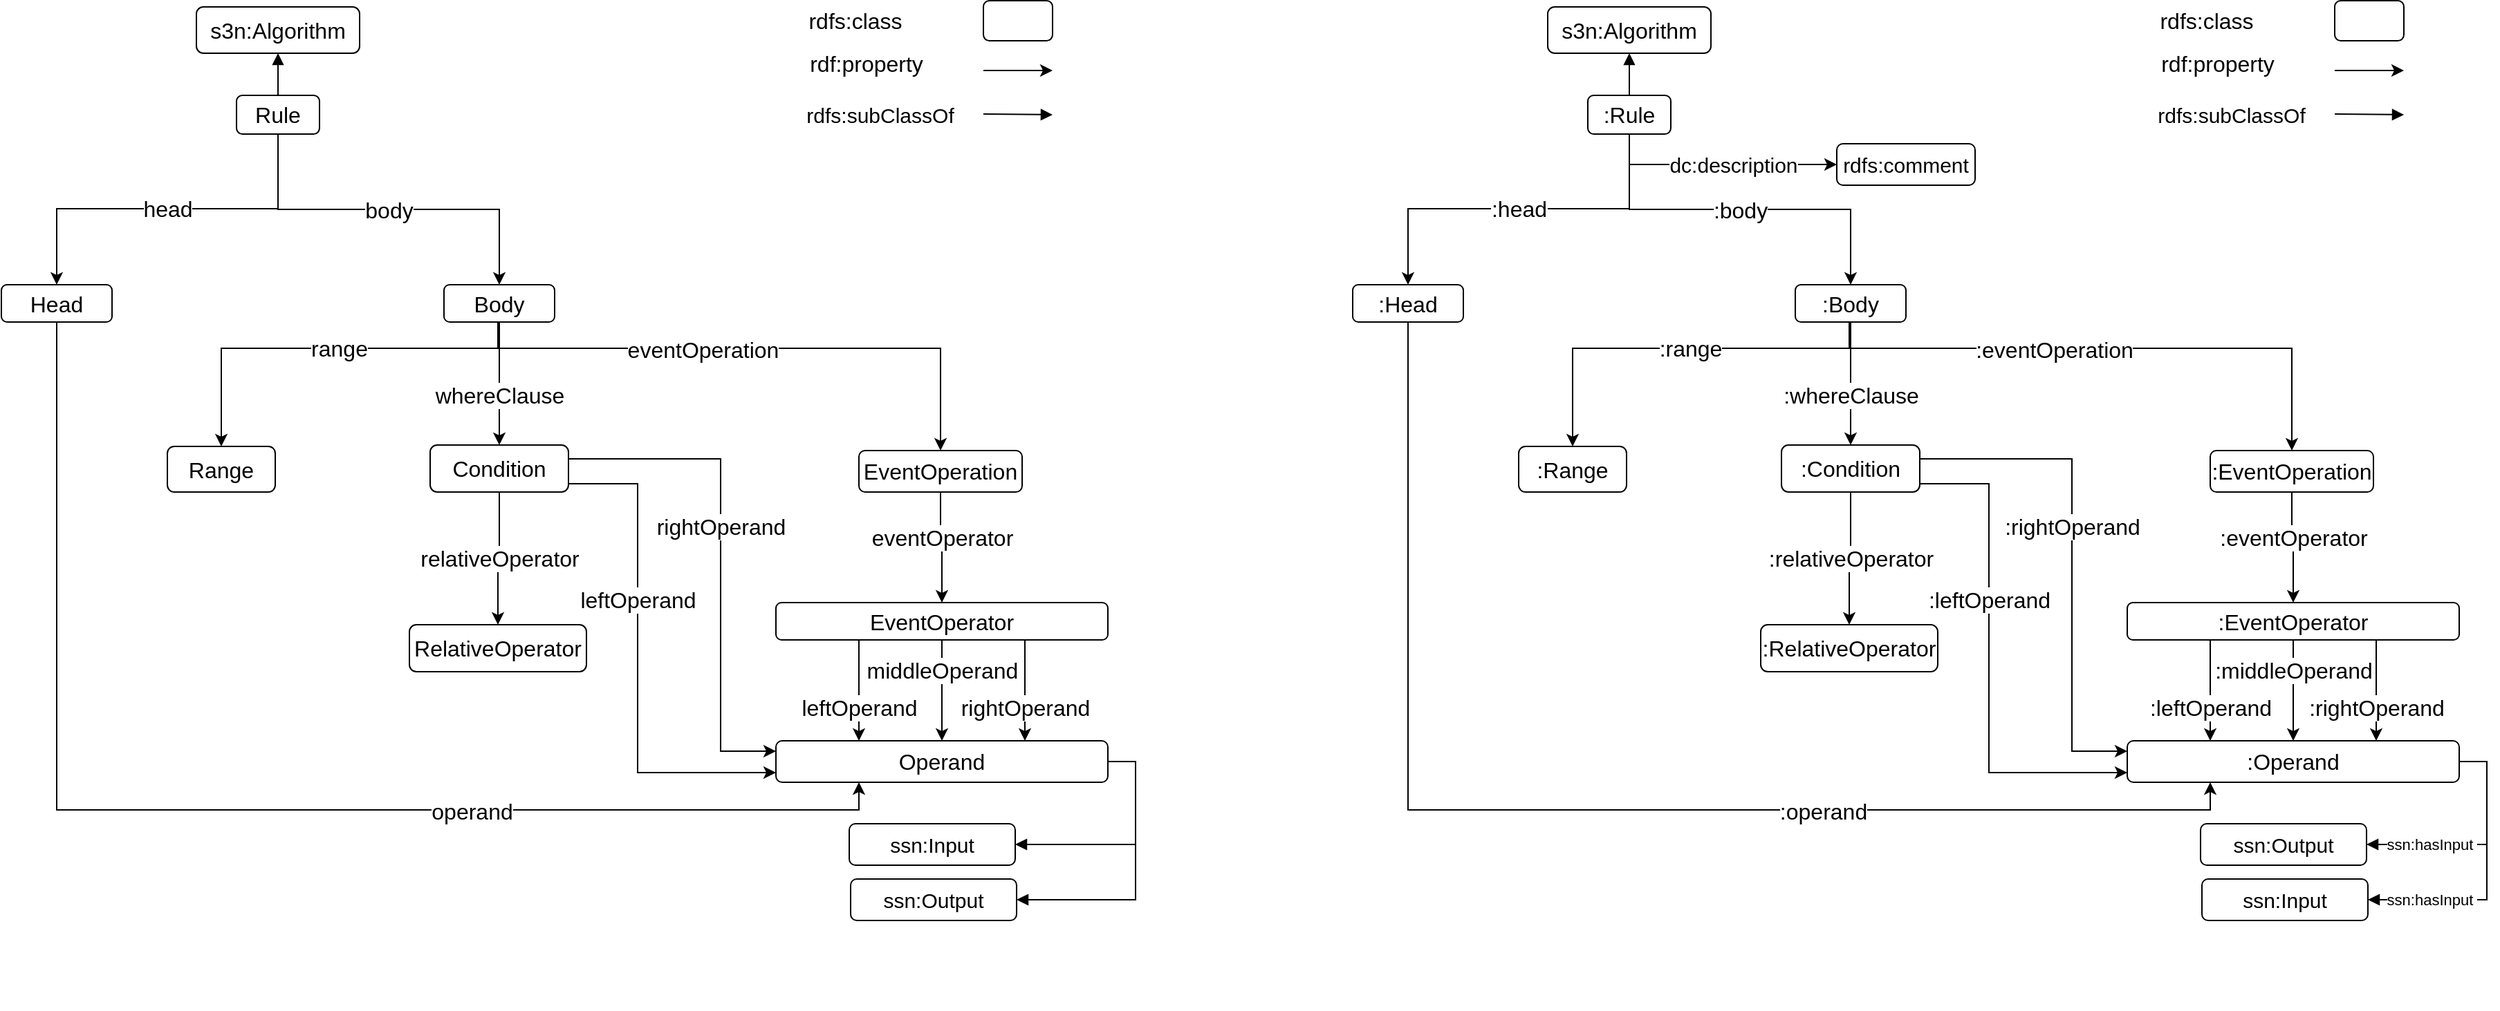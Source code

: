 <mxfile version="14.9.7" type="github">
  <diagram id="hXH0b08AQQ2d4b1TRlAv" name="Page-1">
    <mxGraphModel dx="485" dy="480" grid="1" gridSize="10" guides="1" tooltips="1" connect="1" arrows="1" fold="1" page="1" pageScale="1" pageWidth="850" pageHeight="1100" math="0" shadow="0">
      <root>
        <mxCell id="0" />
        <mxCell id="1" parent="0" />
        <mxCell id="DkS0qUybiG9C6d9SKH95-21" value="&lt;div style=&quot;font-size: 16px;&quot;&gt;head&lt;/div&gt;" style="edgeStyle=orthogonalEdgeStyle;rounded=0;orthogonalLoop=1;jettySize=auto;html=1;exitX=0.5;exitY=1;exitDx=0;exitDy=0;entryX=0.5;entryY=0;entryDx=0;entryDy=0;fontSize=16;" parent="1" source="Xk2s04xOXf3aWBStU-uE-1" target="DkS0qUybiG9C6d9SKH95-1" edge="1">
          <mxGeometry relative="1" as="geometry">
            <Array as="points">
              <mxPoint x="213" y="175" />
              <mxPoint x="53" y="175" />
            </Array>
          </mxGeometry>
        </mxCell>
        <mxCell id="DkS0qUybiG9C6d9SKH95-59" value="body" style="edgeStyle=orthogonalEdgeStyle;rounded=0;orthogonalLoop=1;jettySize=auto;html=1;exitX=0.5;exitY=1;exitDx=0;exitDy=0;entryX=0.5;entryY=0;entryDx=0;entryDy=0;fontSize=16;" parent="1" source="Xk2s04xOXf3aWBStU-uE-1" target="DkS0qUybiG9C6d9SKH95-2" edge="1">
          <mxGeometry relative="1" as="geometry" />
        </mxCell>
        <mxCell id="DkS0qUybiG9C6d9SKH95-69" value="" style="edgeStyle=orthogonalEdgeStyle;rounded=0;orthogonalLoop=1;jettySize=auto;html=1;fontSize=16;endArrow=block;endFill=1;" parent="1" source="Xk2s04xOXf3aWBStU-uE-1" target="DkS0qUybiG9C6d9SKH95-67" edge="1">
          <mxGeometry relative="1" as="geometry" />
        </mxCell>
        <mxCell id="Xk2s04xOXf3aWBStU-uE-1" value="Rule" style="rounded=1;whiteSpace=wrap;html=1;fontSize=16;" parent="1" vertex="1">
          <mxGeometry x="183" y="93" width="60" height="28" as="geometry" />
        </mxCell>
        <mxCell id="DkS0qUybiG9C6d9SKH95-56" style="edgeStyle=orthogonalEdgeStyle;rounded=0;orthogonalLoop=1;jettySize=auto;html=1;exitX=0.5;exitY=1;exitDx=0;exitDy=0;entryX=0.25;entryY=1;entryDx=0;entryDy=0;fontSize=16;" parent="1" source="DkS0qUybiG9C6d9SKH95-1" target="DkS0qUybiG9C6d9SKH95-33" edge="1">
          <mxGeometry relative="1" as="geometry" />
        </mxCell>
        <mxCell id="DkS0qUybiG9C6d9SKH95-58" value="operand" style="edgeLabel;html=1;align=center;verticalAlign=middle;resizable=0;points=[];fontSize=16;" parent="DkS0qUybiG9C6d9SKH95-56" vertex="1" connectable="0">
          <mxGeometry x="0.369" y="-1" relative="1" as="geometry">
            <mxPoint as="offset" />
          </mxGeometry>
        </mxCell>
        <mxCell id="DkS0qUybiG9C6d9SKH95-1" value="Head" style="rounded=1;whiteSpace=wrap;html=1;fontSize=16;" parent="1" vertex="1">
          <mxGeometry x="13" y="230" width="80" height="27" as="geometry" />
        </mxCell>
        <mxCell id="DkS0qUybiG9C6d9SKH95-25" style="edgeStyle=orthogonalEdgeStyle;rounded=0;orthogonalLoop=1;jettySize=auto;html=1;exitX=0.5;exitY=1;exitDx=0;exitDy=0;fontSize=16;" parent="1" source="DkS0qUybiG9C6d9SKH95-2" target="DkS0qUybiG9C6d9SKH95-4" edge="1">
          <mxGeometry relative="1" as="geometry">
            <Array as="points">
              <mxPoint x="372" y="276" />
              <mxPoint x="692" y="276" />
            </Array>
          </mxGeometry>
        </mxCell>
        <mxCell id="DkS0qUybiG9C6d9SKH95-26" value="eventOperation" style="edgeLabel;html=1;align=center;verticalAlign=middle;resizable=0;points=[];fontSize=16;" parent="DkS0qUybiG9C6d9SKH95-25" vertex="1" connectable="0">
          <mxGeometry x="-0.579" y="-1" relative="1" as="geometry">
            <mxPoint x="81" as="offset" />
          </mxGeometry>
        </mxCell>
        <mxCell id="DkS0qUybiG9C6d9SKH95-39" value="whereClause" style="edgeStyle=orthogonalEdgeStyle;rounded=0;orthogonalLoop=1;jettySize=auto;html=1;exitX=0.5;exitY=1;exitDx=0;exitDy=0;entryX=0.5;entryY=0;entryDx=0;entryDy=0;fontSize=16;" parent="1" source="DkS0qUybiG9C6d9SKH95-2" target="DkS0qUybiG9C6d9SKH95-7" edge="1">
          <mxGeometry x="0.191" relative="1" as="geometry">
            <mxPoint as="offset" />
          </mxGeometry>
        </mxCell>
        <mxCell id="DkS0qUybiG9C6d9SKH95-49" style="edgeStyle=orthogonalEdgeStyle;rounded=0;orthogonalLoop=1;jettySize=auto;html=1;exitX=0.5;exitY=1;exitDx=0;exitDy=0;fontSize=16;entryX=0.5;entryY=0;entryDx=0;entryDy=0;" parent="1" source="DkS0qUybiG9C6d9SKH95-2" target="DkS0qUybiG9C6d9SKH95-8" edge="1">
          <mxGeometry relative="1" as="geometry">
            <Array as="points">
              <mxPoint x="372" y="276" />
              <mxPoint x="152" y="276" />
            </Array>
          </mxGeometry>
        </mxCell>
        <mxCell id="DkS0qUybiG9C6d9SKH95-50" value="range" style="edgeLabel;html=1;align=center;verticalAlign=middle;resizable=0;points=[];fontSize=16;" parent="DkS0qUybiG9C6d9SKH95-49" vertex="1" connectable="0">
          <mxGeometry x="0.184" y="3" relative="1" as="geometry">
            <mxPoint x="37" y="-3" as="offset" />
          </mxGeometry>
        </mxCell>
        <mxCell id="DkS0qUybiG9C6d9SKH95-2" value="Body" style="rounded=1;whiteSpace=wrap;html=1;fontSize=16;" parent="1" vertex="1">
          <mxGeometry x="333" y="230" width="80" height="27" as="geometry" />
        </mxCell>
        <mxCell id="DkS0qUybiG9C6d9SKH95-28" style="edgeStyle=orthogonalEdgeStyle;rounded=0;orthogonalLoop=1;jettySize=auto;html=1;exitX=0.5;exitY=1;exitDx=0;exitDy=0;entryX=0.5;entryY=0;entryDx=0;entryDy=0;fontSize=16;" parent="1" source="DkS0qUybiG9C6d9SKH95-4" target="DkS0qUybiG9C6d9SKH95-27" edge="1">
          <mxGeometry relative="1" as="geometry" />
        </mxCell>
        <mxCell id="DkS0qUybiG9C6d9SKH95-29" value="eventOperator" style="edgeLabel;html=1;align=center;verticalAlign=middle;resizable=0;points=[];fontSize=16;" parent="DkS0qUybiG9C6d9SKH95-28" vertex="1" connectable="0">
          <mxGeometry x="-0.19" y="-3" relative="1" as="geometry">
            <mxPoint x="4" as="offset" />
          </mxGeometry>
        </mxCell>
        <mxCell id="DkS0qUybiG9C6d9SKH95-4" value="&lt;font style=&quot;font-size: 16px;&quot;&gt;EventOperation&lt;/font&gt;" style="rounded=1;whiteSpace=wrap;html=1;fontSize=16;" parent="1" vertex="1">
          <mxGeometry x="633" y="350" width="118" height="30" as="geometry" />
        </mxCell>
        <mxCell id="DkS0qUybiG9C6d9SKH95-43" value="relativeOperator" style="edgeStyle=orthogonalEdgeStyle;rounded=0;orthogonalLoop=1;jettySize=auto;html=1;exitX=0.5;exitY=1;exitDx=0;exitDy=0;entryX=0.5;entryY=0;entryDx=0;entryDy=0;fontSize=16;" parent="1" source="DkS0qUybiG9C6d9SKH95-7" target="DkS0qUybiG9C6d9SKH95-32" edge="1">
          <mxGeometry relative="1" as="geometry" />
        </mxCell>
        <mxCell id="DkS0qUybiG9C6d9SKH95-61" value="leftOperand" style="edgeStyle=orthogonalEdgeStyle;rounded=0;orthogonalLoop=1;jettySize=auto;html=1;exitX=1;exitY=0.75;exitDx=0;exitDy=0;entryX=0;entryY=0.75;entryDx=0;entryDy=0;fontSize=16;" parent="1" source="DkS0qUybiG9C6d9SKH95-7" target="DkS0qUybiG9C6d9SKH95-33" edge="1">
          <mxGeometry x="-0.25" relative="1" as="geometry">
            <Array as="points">
              <mxPoint x="423" y="374" />
              <mxPoint x="473" y="374" />
              <mxPoint x="473" y="583" />
              <mxPoint x="573" y="583" />
            </Array>
            <mxPoint as="offset" />
            <mxPoint x="431" y="373.75" as="sourcePoint" />
            <mxPoint x="573" y="587.75" as="targetPoint" />
          </mxGeometry>
        </mxCell>
        <mxCell id="DkS0qUybiG9C6d9SKH95-62" value="rightOperand" style="edgeStyle=orthogonalEdgeStyle;rounded=0;orthogonalLoop=1;jettySize=auto;html=1;exitX=1;exitY=0.25;exitDx=0;exitDy=0;fontSize=16;entryX=0;entryY=0.25;entryDx=0;entryDy=0;" parent="1" source="DkS0qUybiG9C6d9SKH95-7" target="DkS0qUybiG9C6d9SKH95-33" edge="1">
          <mxGeometry x="-0.116" relative="1" as="geometry">
            <Array as="points">
              <mxPoint x="431" y="356" />
              <mxPoint x="533" y="356" />
              <mxPoint x="533" y="568" />
              <mxPoint x="573" y="568" />
            </Array>
            <mxPoint as="offset" />
            <mxPoint x="533" y="520" as="targetPoint" />
          </mxGeometry>
        </mxCell>
        <mxCell id="DkS0qUybiG9C6d9SKH95-7" value="Condition" style="rounded=1;whiteSpace=wrap;html=1;fontSize=16;" parent="1" vertex="1">
          <mxGeometry x="323" y="346" width="100" height="34" as="geometry" />
        </mxCell>
        <mxCell id="DkS0qUybiG9C6d9SKH95-8" value="Range" style="rounded=1;whiteSpace=wrap;html=1;fontSize=16;" parent="1" vertex="1">
          <mxGeometry x="133" y="347" width="78" height="33" as="geometry" />
        </mxCell>
        <mxCell id="DkS0qUybiG9C6d9SKH95-36" value="middleOperand" style="edgeStyle=orthogonalEdgeStyle;rounded=0;orthogonalLoop=1;jettySize=auto;html=1;exitX=0.5;exitY=1;exitDx=0;exitDy=0;entryX=0.5;entryY=0;entryDx=0;entryDy=0;fontSize=16;" parent="1" source="DkS0qUybiG9C6d9SKH95-27" target="DkS0qUybiG9C6d9SKH95-33" edge="1">
          <mxGeometry x="-0.397" relative="1" as="geometry">
            <mxPoint as="offset" />
          </mxGeometry>
        </mxCell>
        <mxCell id="DkS0qUybiG9C6d9SKH95-37" value="rightOperand" style="edgeStyle=orthogonalEdgeStyle;rounded=0;orthogonalLoop=1;jettySize=auto;html=1;exitX=0.75;exitY=1;exitDx=0;exitDy=0;entryX=0.75;entryY=0;entryDx=0;entryDy=0;fontSize=16;" parent="1" source="DkS0qUybiG9C6d9SKH95-27" target="DkS0qUybiG9C6d9SKH95-33" edge="1">
          <mxGeometry x="0.343" relative="1" as="geometry">
            <mxPoint as="offset" />
          </mxGeometry>
        </mxCell>
        <mxCell id="DkS0qUybiG9C6d9SKH95-38" value="leftOperand" style="edgeStyle=orthogonalEdgeStyle;rounded=0;orthogonalLoop=1;jettySize=auto;html=1;exitX=0.25;exitY=1;exitDx=0;exitDy=0;entryX=0.25;entryY=0;entryDx=0;entryDy=0;fontSize=16;" parent="1" source="DkS0qUybiG9C6d9SKH95-27" target="DkS0qUybiG9C6d9SKH95-33" edge="1">
          <mxGeometry x="0.343" relative="1" as="geometry">
            <Array as="points">
              <mxPoint x="633" y="487" />
              <mxPoint x="633" y="560" />
            </Array>
            <mxPoint as="offset" />
          </mxGeometry>
        </mxCell>
        <mxCell id="DkS0qUybiG9C6d9SKH95-27" value="EventOperator" style="rounded=1;whiteSpace=wrap;html=1;fontSize=16;" parent="1" vertex="1">
          <mxGeometry x="573" y="460" width="240" height="27" as="geometry" />
        </mxCell>
        <mxCell id="DkS0qUybiG9C6d9SKH95-32" value="RelativeOperator" style="rounded=1;whiteSpace=wrap;html=1;fontSize=16;" parent="1" vertex="1">
          <mxGeometry x="308" y="476" width="128" height="34" as="geometry" />
        </mxCell>
        <mxCell id="0NEytiDxtr_dVIwIbHbm-5" style="edgeStyle=orthogonalEdgeStyle;rounded=0;orthogonalLoop=1;jettySize=auto;html=1;exitX=1;exitY=0.5;exitDx=0;exitDy=0;entryX=1;entryY=0.5;entryDx=0;entryDy=0;endArrow=block;endFill=1;" parent="1" source="DkS0qUybiG9C6d9SKH95-33" target="0NEytiDxtr_dVIwIbHbm-3" edge="1">
          <mxGeometry relative="1" as="geometry" />
        </mxCell>
        <mxCell id="0NEytiDxtr_dVIwIbHbm-9" style="edgeStyle=orthogonalEdgeStyle;rounded=0;orthogonalLoop=1;jettySize=auto;html=1;exitX=1;exitY=0.5;exitDx=0;exitDy=0;entryX=1;entryY=0.5;entryDx=0;entryDy=0;endArrow=block;endFill=1;" parent="1" source="DkS0qUybiG9C6d9SKH95-33" target="0NEytiDxtr_dVIwIbHbm-4" edge="1">
          <mxGeometry relative="1" as="geometry" />
        </mxCell>
        <mxCell id="DkS0qUybiG9C6d9SKH95-33" value="&lt;font style=&quot;font-size: 16px;&quot;&gt;Operand&lt;/font&gt;" style="rounded=1;whiteSpace=wrap;html=1;fontSize=16;" parent="1" vertex="1">
          <mxGeometry x="573" y="560" width="240" height="30" as="geometry" />
        </mxCell>
        <mxCell id="DkS0qUybiG9C6d9SKH95-63" value="" style="rounded=1;whiteSpace=wrap;html=1;fontSize=16;" parent="1" vertex="1">
          <mxGeometry x="723" y="24.5" width="50" height="29" as="geometry" />
        </mxCell>
        <mxCell id="DkS0qUybiG9C6d9SKH95-64" value="rdfs:class" style="text;html=1;align=center;verticalAlign=middle;resizable=0;points=[];autosize=1;strokeColor=none;fontSize=16;" parent="1" vertex="1">
          <mxGeometry x="590" y="29" width="80" height="20" as="geometry" />
        </mxCell>
        <mxCell id="DkS0qUybiG9C6d9SKH95-65" value="rdf:property" style="text;html=1;align=center;verticalAlign=middle;resizable=0;points=[];autosize=1;strokeColor=none;fontSize=16;" parent="1" vertex="1">
          <mxGeometry x="588" y="60" width="100" height="20" as="geometry" />
        </mxCell>
        <mxCell id="DkS0qUybiG9C6d9SKH95-66" value="" style="endArrow=classic;html=1;fontSize=16;" parent="1" edge="1">
          <mxGeometry width="50" height="50" relative="1" as="geometry">
            <mxPoint x="723" y="75" as="sourcePoint" />
            <mxPoint x="773" y="75" as="targetPoint" />
          </mxGeometry>
        </mxCell>
        <mxCell id="DkS0qUybiG9C6d9SKH95-67" value="s3n:Algorithm" style="rounded=1;whiteSpace=wrap;html=1;fontSize=16;" parent="1" vertex="1">
          <mxGeometry x="154" y="29" width="118" height="33.5" as="geometry" />
        </mxCell>
        <mxCell id="DkS0qUybiG9C6d9SKH95-71" value="rdfs:subClassOf" style="text;html=1;align=center;verticalAlign=middle;resizable=0;points=[];autosize=1;strokeColor=none;fontSize=15;" parent="1" vertex="1">
          <mxGeometry x="588" y="97" width="120" height="20" as="geometry" />
        </mxCell>
        <mxCell id="DkS0qUybiG9C6d9SKH95-72" value="" style="endArrow=block;html=1;fontSize=16;endFill=1;" parent="1" edge="1">
          <mxGeometry width="50" height="50" relative="1" as="geometry">
            <mxPoint x="723" y="106.5" as="sourcePoint" />
            <mxPoint x="773" y="107" as="targetPoint" />
          </mxGeometry>
        </mxCell>
        <mxCell id="0NEytiDxtr_dVIwIbHbm-3" value="ssn:Input" style="rounded=1;whiteSpace=wrap;html=1;fontSize=15;" parent="1" vertex="1">
          <mxGeometry x="626" y="620" width="120" height="30" as="geometry" />
        </mxCell>
        <mxCell id="0NEytiDxtr_dVIwIbHbm-4" value="ssn:Output" style="rounded=1;whiteSpace=wrap;html=1;fontSize=15;" parent="1" vertex="1">
          <mxGeometry x="627" y="660" width="120" height="30" as="geometry" />
        </mxCell>
        <mxCell id="CYrAf00t9bVjjDzuwgGf-1" value="&lt;div style=&quot;font-size: 16px&quot;&gt;:head&lt;/div&gt;" style="edgeStyle=orthogonalEdgeStyle;rounded=0;orthogonalLoop=1;jettySize=auto;html=1;exitX=0.5;exitY=1;exitDx=0;exitDy=0;entryX=0.5;entryY=0;entryDx=0;entryDy=0;fontSize=16;" parent="1" source="CYrAf00t9bVjjDzuwgGf-4" target="CYrAf00t9bVjjDzuwgGf-7" edge="1">
          <mxGeometry relative="1" as="geometry">
            <Array as="points">
              <mxPoint x="1190" y="175" />
              <mxPoint x="1030" y="175" />
            </Array>
          </mxGeometry>
        </mxCell>
        <mxCell id="CYrAf00t9bVjjDzuwgGf-2" value=":body" style="edgeStyle=orthogonalEdgeStyle;rounded=0;orthogonalLoop=1;jettySize=auto;html=1;exitX=0.5;exitY=1;exitDx=0;exitDy=0;entryX=0.5;entryY=0;entryDx=0;entryDy=0;fontSize=16;" parent="1" source="CYrAf00t9bVjjDzuwgGf-4" target="CYrAf00t9bVjjDzuwgGf-13" edge="1">
          <mxGeometry relative="1" as="geometry" />
        </mxCell>
        <mxCell id="CYrAf00t9bVjjDzuwgGf-3" value="" style="edgeStyle=orthogonalEdgeStyle;rounded=0;orthogonalLoop=1;jettySize=auto;html=1;fontSize=16;endArrow=block;endFill=1;" parent="1" source="CYrAf00t9bVjjDzuwgGf-4" target="CYrAf00t9bVjjDzuwgGf-36" edge="1">
          <mxGeometry relative="1" as="geometry" />
        </mxCell>
        <mxCell id="CYrAf00t9bVjjDzuwgGf-4" value=":Rule" style="rounded=1;whiteSpace=wrap;html=1;fontSize=16;" parent="1" vertex="1">
          <mxGeometry x="1160" y="93" width="60" height="28" as="geometry" />
        </mxCell>
        <mxCell id="CYrAf00t9bVjjDzuwgGf-5" style="edgeStyle=orthogonalEdgeStyle;rounded=0;orthogonalLoop=1;jettySize=auto;html=1;exitX=0.5;exitY=1;exitDx=0;exitDy=0;entryX=0.25;entryY=1;entryDx=0;entryDy=0;fontSize=16;" parent="1" source="CYrAf00t9bVjjDzuwgGf-7" target="CYrAf00t9bVjjDzuwgGf-31" edge="1">
          <mxGeometry relative="1" as="geometry" />
        </mxCell>
        <mxCell id="CYrAf00t9bVjjDzuwgGf-6" value=":operand" style="edgeLabel;html=1;align=center;verticalAlign=middle;resizable=0;points=[];fontSize=16;" parent="CYrAf00t9bVjjDzuwgGf-5" vertex="1" connectable="0">
          <mxGeometry x="0.369" y="-1" relative="1" as="geometry">
            <mxPoint as="offset" />
          </mxGeometry>
        </mxCell>
        <mxCell id="CYrAf00t9bVjjDzuwgGf-7" value=":Head" style="rounded=1;whiteSpace=wrap;html=1;fontSize=16;" parent="1" vertex="1">
          <mxGeometry x="990" y="230" width="80" height="27" as="geometry" />
        </mxCell>
        <mxCell id="CYrAf00t9bVjjDzuwgGf-8" style="edgeStyle=orthogonalEdgeStyle;rounded=0;orthogonalLoop=1;jettySize=auto;html=1;exitX=0.5;exitY=1;exitDx=0;exitDy=0;fontSize=16;" parent="1" source="CYrAf00t9bVjjDzuwgGf-13" target="CYrAf00t9bVjjDzuwgGf-16" edge="1">
          <mxGeometry relative="1" as="geometry">
            <Array as="points">
              <mxPoint x="1349" y="276" />
              <mxPoint x="1669" y="276" />
            </Array>
          </mxGeometry>
        </mxCell>
        <mxCell id="CYrAf00t9bVjjDzuwgGf-9" value=":eventOperation" style="edgeLabel;html=1;align=center;verticalAlign=middle;resizable=0;points=[];fontSize=16;" parent="CYrAf00t9bVjjDzuwgGf-8" vertex="1" connectable="0">
          <mxGeometry x="-0.579" y="-1" relative="1" as="geometry">
            <mxPoint x="81" as="offset" />
          </mxGeometry>
        </mxCell>
        <mxCell id="CYrAf00t9bVjjDzuwgGf-10" value=":whereClause" style="edgeStyle=orthogonalEdgeStyle;rounded=0;orthogonalLoop=1;jettySize=auto;html=1;exitX=0.5;exitY=1;exitDx=0;exitDy=0;entryX=0.5;entryY=0;entryDx=0;entryDy=0;fontSize=16;" parent="1" source="CYrAf00t9bVjjDzuwgGf-13" target="CYrAf00t9bVjjDzuwgGf-20" edge="1">
          <mxGeometry x="0.191" relative="1" as="geometry">
            <mxPoint as="offset" />
          </mxGeometry>
        </mxCell>
        <mxCell id="CYrAf00t9bVjjDzuwgGf-11" style="edgeStyle=orthogonalEdgeStyle;rounded=0;orthogonalLoop=1;jettySize=auto;html=1;exitX=0.5;exitY=1;exitDx=0;exitDy=0;fontSize=16;entryX=0.5;entryY=0;entryDx=0;entryDy=0;" parent="1" source="CYrAf00t9bVjjDzuwgGf-13" target="CYrAf00t9bVjjDzuwgGf-21" edge="1">
          <mxGeometry relative="1" as="geometry">
            <Array as="points">
              <mxPoint x="1349" y="276" />
              <mxPoint x="1129" y="276" />
            </Array>
          </mxGeometry>
        </mxCell>
        <mxCell id="CYrAf00t9bVjjDzuwgGf-12" value=":range" style="edgeLabel;html=1;align=center;verticalAlign=middle;resizable=0;points=[];fontSize=16;" parent="CYrAf00t9bVjjDzuwgGf-11" vertex="1" connectable="0">
          <mxGeometry x="0.184" y="3" relative="1" as="geometry">
            <mxPoint x="37" y="-3" as="offset" />
          </mxGeometry>
        </mxCell>
        <mxCell id="CYrAf00t9bVjjDzuwgGf-13" value=":Body" style="rounded=1;whiteSpace=wrap;html=1;fontSize=16;" parent="1" vertex="1">
          <mxGeometry x="1310" y="230" width="80" height="27" as="geometry" />
        </mxCell>
        <mxCell id="CYrAf00t9bVjjDzuwgGf-14" style="edgeStyle=orthogonalEdgeStyle;rounded=0;orthogonalLoop=1;jettySize=auto;html=1;exitX=0.5;exitY=1;exitDx=0;exitDy=0;entryX=0.5;entryY=0;entryDx=0;entryDy=0;fontSize=16;" parent="1" source="CYrAf00t9bVjjDzuwgGf-16" target="CYrAf00t9bVjjDzuwgGf-25" edge="1">
          <mxGeometry relative="1" as="geometry" />
        </mxCell>
        <mxCell id="CYrAf00t9bVjjDzuwgGf-15" value=":eventOperator" style="edgeLabel;html=1;align=center;verticalAlign=middle;resizable=0;points=[];fontSize=16;" parent="CYrAf00t9bVjjDzuwgGf-14" vertex="1" connectable="0">
          <mxGeometry x="-0.19" y="-3" relative="1" as="geometry">
            <mxPoint x="4" as="offset" />
          </mxGeometry>
        </mxCell>
        <mxCell id="CYrAf00t9bVjjDzuwgGf-16" value="&lt;font style=&quot;font-size: 16px&quot;&gt;:EventOperation&lt;/font&gt;" style="rounded=1;whiteSpace=wrap;html=1;fontSize=16;" parent="1" vertex="1">
          <mxGeometry x="1610" y="350" width="118" height="30" as="geometry" />
        </mxCell>
        <mxCell id="CYrAf00t9bVjjDzuwgGf-17" value=":relativeOperator" style="edgeStyle=orthogonalEdgeStyle;rounded=0;orthogonalLoop=1;jettySize=auto;html=1;exitX=0.5;exitY=1;exitDx=0;exitDy=0;entryX=0.5;entryY=0;entryDx=0;entryDy=0;fontSize=16;" parent="1" source="CYrAf00t9bVjjDzuwgGf-20" target="CYrAf00t9bVjjDzuwgGf-26" edge="1">
          <mxGeometry relative="1" as="geometry" />
        </mxCell>
        <mxCell id="CYrAf00t9bVjjDzuwgGf-18" value=":leftOperand" style="edgeStyle=orthogonalEdgeStyle;rounded=0;orthogonalLoop=1;jettySize=auto;html=1;exitX=1;exitY=0.75;exitDx=0;exitDy=0;entryX=0;entryY=0.75;entryDx=0;entryDy=0;fontSize=16;" parent="1" source="CYrAf00t9bVjjDzuwgGf-20" target="CYrAf00t9bVjjDzuwgGf-31" edge="1">
          <mxGeometry x="-0.25" relative="1" as="geometry">
            <Array as="points">
              <mxPoint x="1400" y="374" />
              <mxPoint x="1450" y="374" />
              <mxPoint x="1450" y="583" />
              <mxPoint x="1550" y="583" />
            </Array>
            <mxPoint as="offset" />
            <mxPoint x="1408" y="373.75" as="sourcePoint" />
            <mxPoint x="1550" y="587.75" as="targetPoint" />
          </mxGeometry>
        </mxCell>
        <mxCell id="CYrAf00t9bVjjDzuwgGf-19" value=":rightOperand" style="edgeStyle=orthogonalEdgeStyle;rounded=0;orthogonalLoop=1;jettySize=auto;html=1;exitX=1;exitY=0.25;exitDx=0;exitDy=0;fontSize=16;entryX=0;entryY=0.25;entryDx=0;entryDy=0;" parent="1" source="CYrAf00t9bVjjDzuwgGf-20" target="CYrAf00t9bVjjDzuwgGf-31" edge="1">
          <mxGeometry x="-0.116" relative="1" as="geometry">
            <Array as="points">
              <mxPoint x="1408" y="356" />
              <mxPoint x="1510" y="356" />
              <mxPoint x="1510" y="568" />
              <mxPoint x="1550" y="568" />
            </Array>
            <mxPoint as="offset" />
            <mxPoint x="1510" y="520" as="targetPoint" />
          </mxGeometry>
        </mxCell>
        <mxCell id="CYrAf00t9bVjjDzuwgGf-20" value=":Condition" style="rounded=1;whiteSpace=wrap;html=1;fontSize=16;" parent="1" vertex="1">
          <mxGeometry x="1300" y="346" width="100" height="34" as="geometry" />
        </mxCell>
        <mxCell id="CYrAf00t9bVjjDzuwgGf-21" value=":Range" style="rounded=1;whiteSpace=wrap;html=1;fontSize=16;" parent="1" vertex="1">
          <mxGeometry x="1110" y="347" width="78" height="33" as="geometry" />
        </mxCell>
        <mxCell id="CYrAf00t9bVjjDzuwgGf-22" value=":middleOperand" style="edgeStyle=orthogonalEdgeStyle;rounded=0;orthogonalLoop=1;jettySize=auto;html=1;exitX=0.5;exitY=1;exitDx=0;exitDy=0;entryX=0.5;entryY=0;entryDx=0;entryDy=0;fontSize=16;" parent="1" source="CYrAf00t9bVjjDzuwgGf-25" target="CYrAf00t9bVjjDzuwgGf-31" edge="1">
          <mxGeometry x="-0.397" relative="1" as="geometry">
            <mxPoint as="offset" />
          </mxGeometry>
        </mxCell>
        <mxCell id="CYrAf00t9bVjjDzuwgGf-23" value=":rightOperand" style="edgeStyle=orthogonalEdgeStyle;rounded=0;orthogonalLoop=1;jettySize=auto;html=1;exitX=0.75;exitY=1;exitDx=0;exitDy=0;entryX=0.75;entryY=0;entryDx=0;entryDy=0;fontSize=16;" parent="1" source="CYrAf00t9bVjjDzuwgGf-25" target="CYrAf00t9bVjjDzuwgGf-31" edge="1">
          <mxGeometry x="0.343" relative="1" as="geometry">
            <mxPoint as="offset" />
          </mxGeometry>
        </mxCell>
        <mxCell id="CYrAf00t9bVjjDzuwgGf-24" value=":leftOperand" style="edgeStyle=orthogonalEdgeStyle;rounded=0;orthogonalLoop=1;jettySize=auto;html=1;exitX=0.25;exitY=1;exitDx=0;exitDy=0;entryX=0.25;entryY=0;entryDx=0;entryDy=0;fontSize=16;" parent="1" source="CYrAf00t9bVjjDzuwgGf-25" target="CYrAf00t9bVjjDzuwgGf-31" edge="1">
          <mxGeometry x="0.343" relative="1" as="geometry">
            <Array as="points">
              <mxPoint x="1610" y="487" />
              <mxPoint x="1610" y="560" />
            </Array>
            <mxPoint as="offset" />
          </mxGeometry>
        </mxCell>
        <mxCell id="CYrAf00t9bVjjDzuwgGf-25" value=":EventOperator" style="rounded=1;whiteSpace=wrap;html=1;fontSize=16;" parent="1" vertex="1">
          <mxGeometry x="1550" y="460" width="240" height="27" as="geometry" />
        </mxCell>
        <mxCell id="CYrAf00t9bVjjDzuwgGf-26" value=":RelativeOperator" style="rounded=1;whiteSpace=wrap;html=1;fontSize=16;" parent="1" vertex="1">
          <mxGeometry x="1285" y="476" width="128" height="34" as="geometry" />
        </mxCell>
        <mxCell id="CYrAf00t9bVjjDzuwgGf-27" style="edgeStyle=orthogonalEdgeStyle;rounded=0;orthogonalLoop=1;jettySize=auto;html=1;exitX=1;exitY=0.5;exitDx=0;exitDy=0;entryX=1;entryY=0.5;entryDx=0;entryDy=0;endArrow=block;endFill=1;" parent="1" source="CYrAf00t9bVjjDzuwgGf-31" target="CYrAf00t9bVjjDzuwgGf-39" edge="1">
          <mxGeometry relative="1" as="geometry" />
        </mxCell>
        <mxCell id="CYrAf00t9bVjjDzuwgGf-50" value="ssn:hasInput&amp;nbsp; " style="edgeLabel;html=1;align=center;verticalAlign=middle;resizable=0;points=[];" parent="CYrAf00t9bVjjDzuwgGf-27" vertex="1" connectable="0">
          <mxGeometry x="0.353" relative="1" as="geometry">
            <mxPoint x="-7" as="offset" />
          </mxGeometry>
        </mxCell>
        <mxCell id="CYrAf00t9bVjjDzuwgGf-28" style="edgeStyle=orthogonalEdgeStyle;rounded=0;orthogonalLoop=1;jettySize=auto;html=1;exitX=1;exitY=0.5;exitDx=0;exitDy=0;entryX=1;entryY=0.5;entryDx=0;entryDy=0;endArrow=block;endFill=1;" parent="1" source="CYrAf00t9bVjjDzuwgGf-31" target="CYrAf00t9bVjjDzuwgGf-40" edge="1">
          <mxGeometry relative="1" as="geometry" />
        </mxCell>
        <mxCell id="CYrAf00t9bVjjDzuwgGf-47" value="ssn:hasInput&amp;nbsp; " style="edgeLabel;html=1;align=center;verticalAlign=middle;resizable=0;points=[];" parent="CYrAf00t9bVjjDzuwgGf-28" vertex="1" connectable="0">
          <mxGeometry x="0.247" y="-2" relative="1" as="geometry">
            <mxPoint x="-32" y="2" as="offset" />
          </mxGeometry>
        </mxCell>
        <mxCell id="CYrAf00t9bVjjDzuwgGf-31" value="&lt;font style=&quot;font-size: 16px&quot;&gt;:Operand&lt;/font&gt;" style="rounded=1;whiteSpace=wrap;html=1;fontSize=16;" parent="1" vertex="1">
          <mxGeometry x="1550" y="560" width="240" height="30" as="geometry" />
        </mxCell>
        <mxCell id="CYrAf00t9bVjjDzuwgGf-32" value="" style="rounded=1;whiteSpace=wrap;html=1;fontSize=16;" parent="1" vertex="1">
          <mxGeometry x="1700" y="24.5" width="50" height="29" as="geometry" />
        </mxCell>
        <mxCell id="CYrAf00t9bVjjDzuwgGf-33" value="rdfs:class" style="text;html=1;align=center;verticalAlign=middle;resizable=0;points=[];autosize=1;strokeColor=none;fontSize=16;" parent="1" vertex="1">
          <mxGeometry x="1567" y="29" width="80" height="20" as="geometry" />
        </mxCell>
        <mxCell id="CYrAf00t9bVjjDzuwgGf-34" value="rdf:property" style="text;html=1;align=center;verticalAlign=middle;resizable=0;points=[];autosize=1;strokeColor=none;fontSize=16;" parent="1" vertex="1">
          <mxGeometry x="1565" y="60" width="100" height="20" as="geometry" />
        </mxCell>
        <mxCell id="CYrAf00t9bVjjDzuwgGf-35" value="" style="endArrow=classic;html=1;fontSize=16;" parent="1" edge="1">
          <mxGeometry width="50" height="50" relative="1" as="geometry">
            <mxPoint x="1700" y="75.0" as="sourcePoint" />
            <mxPoint x="1750" y="75.0" as="targetPoint" />
          </mxGeometry>
        </mxCell>
        <mxCell id="CYrAf00t9bVjjDzuwgGf-36" value="s3n:Algorithm" style="rounded=1;whiteSpace=wrap;html=1;fontSize=16;" parent="1" vertex="1">
          <mxGeometry x="1131" y="29" width="118" height="33.5" as="geometry" />
        </mxCell>
        <mxCell id="CYrAf00t9bVjjDzuwgGf-37" value="rdfs:subClassOf" style="text;html=1;align=center;verticalAlign=middle;resizable=0;points=[];autosize=1;strokeColor=none;fontSize=15;" parent="1" vertex="1">
          <mxGeometry x="1565" y="97" width="120" height="20" as="geometry" />
        </mxCell>
        <mxCell id="CYrAf00t9bVjjDzuwgGf-38" value="" style="endArrow=block;html=1;fontSize=16;endFill=1;" parent="1" edge="1">
          <mxGeometry width="50" height="50" relative="1" as="geometry">
            <mxPoint x="1700" y="106.5" as="sourcePoint" />
            <mxPoint x="1750" y="107.0" as="targetPoint" />
          </mxGeometry>
        </mxCell>
        <mxCell id="CYrAf00t9bVjjDzuwgGf-39" value="ssn:Output" style="rounded=1;whiteSpace=wrap;html=1;fontSize=15;" parent="1" vertex="1">
          <mxGeometry x="1603" y="620" width="120" height="30" as="geometry" />
        </mxCell>
        <mxCell id="CYrAf00t9bVjjDzuwgGf-40" value="ssn:Input" style="rounded=1;whiteSpace=wrap;html=1;fontSize=15;" parent="1" vertex="1">
          <mxGeometry x="1604" y="660" width="120" height="30" as="geometry" />
        </mxCell>
        <mxCell id="CYrAf00t9bVjjDzuwgGf-51" value="dc:description" style="edgeStyle=orthogonalEdgeStyle;rounded=0;orthogonalLoop=1;jettySize=auto;html=1;exitX=0.5;exitY=1;exitDx=0;exitDy=0;entryX=0;entryY=0.5;entryDx=0;entryDy=0;fontSize=15;" parent="1" source="CYrAf00t9bVjjDzuwgGf-4" target="CYrAf00t9bVjjDzuwgGf-52" edge="1">
          <mxGeometry x="0.12" relative="1" as="geometry">
            <mxPoint as="offset" />
            <mxPoint x="1249" y="93" as="sourcePoint" />
          </mxGeometry>
        </mxCell>
        <mxCell id="CYrAf00t9bVjjDzuwgGf-52" value="rdfs:comment" style="rounded=1;whiteSpace=wrap;html=1;fontSize=15;" parent="1" vertex="1">
          <mxGeometry x="1340" y="128" width="100" height="30" as="geometry" />
        </mxCell>
        <mxCell id="-fONIem5bhlrdOO6gw9m-1" style="edgeStyle=orthogonalEdgeStyle;rounded=0;orthogonalLoop=1;jettySize=auto;html=1;exitX=0.5;exitY=1;exitDx=0;exitDy=0;fontSize=15;" edge="1" parent="1">
          <mxGeometry relative="1" as="geometry">
            <mxPoint x="586.82" y="746" as="sourcePoint" />
            <mxPoint x="586.82" y="746" as="targetPoint" />
          </mxGeometry>
        </mxCell>
      </root>
    </mxGraphModel>
  </diagram>
</mxfile>
